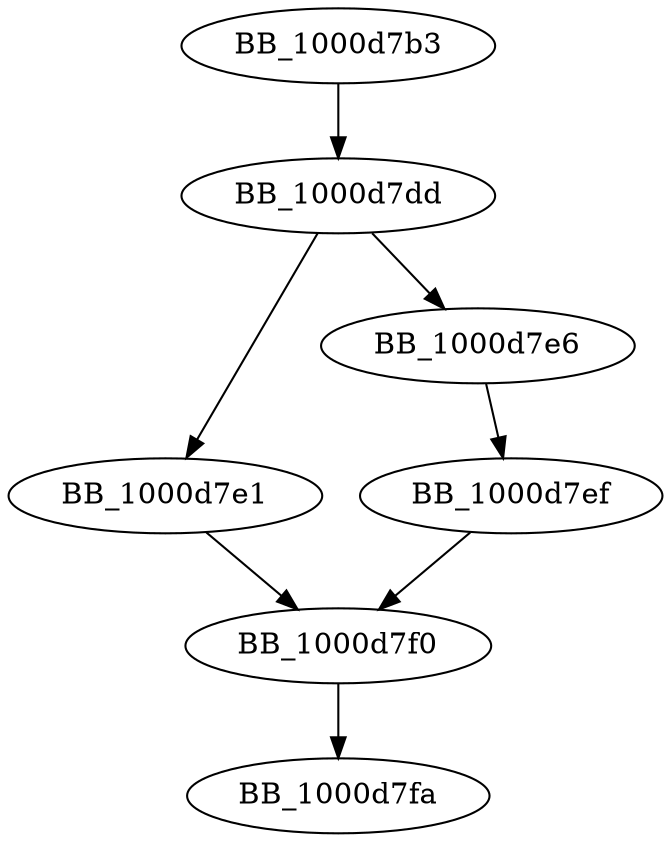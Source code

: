 DiGraph ___ansicp{
BB_1000d7b3->BB_1000d7dd
BB_1000d7dd->BB_1000d7e1
BB_1000d7dd->BB_1000d7e6
BB_1000d7e1->BB_1000d7f0
BB_1000d7e6->BB_1000d7ef
BB_1000d7ef->BB_1000d7f0
BB_1000d7f0->BB_1000d7fa
}
